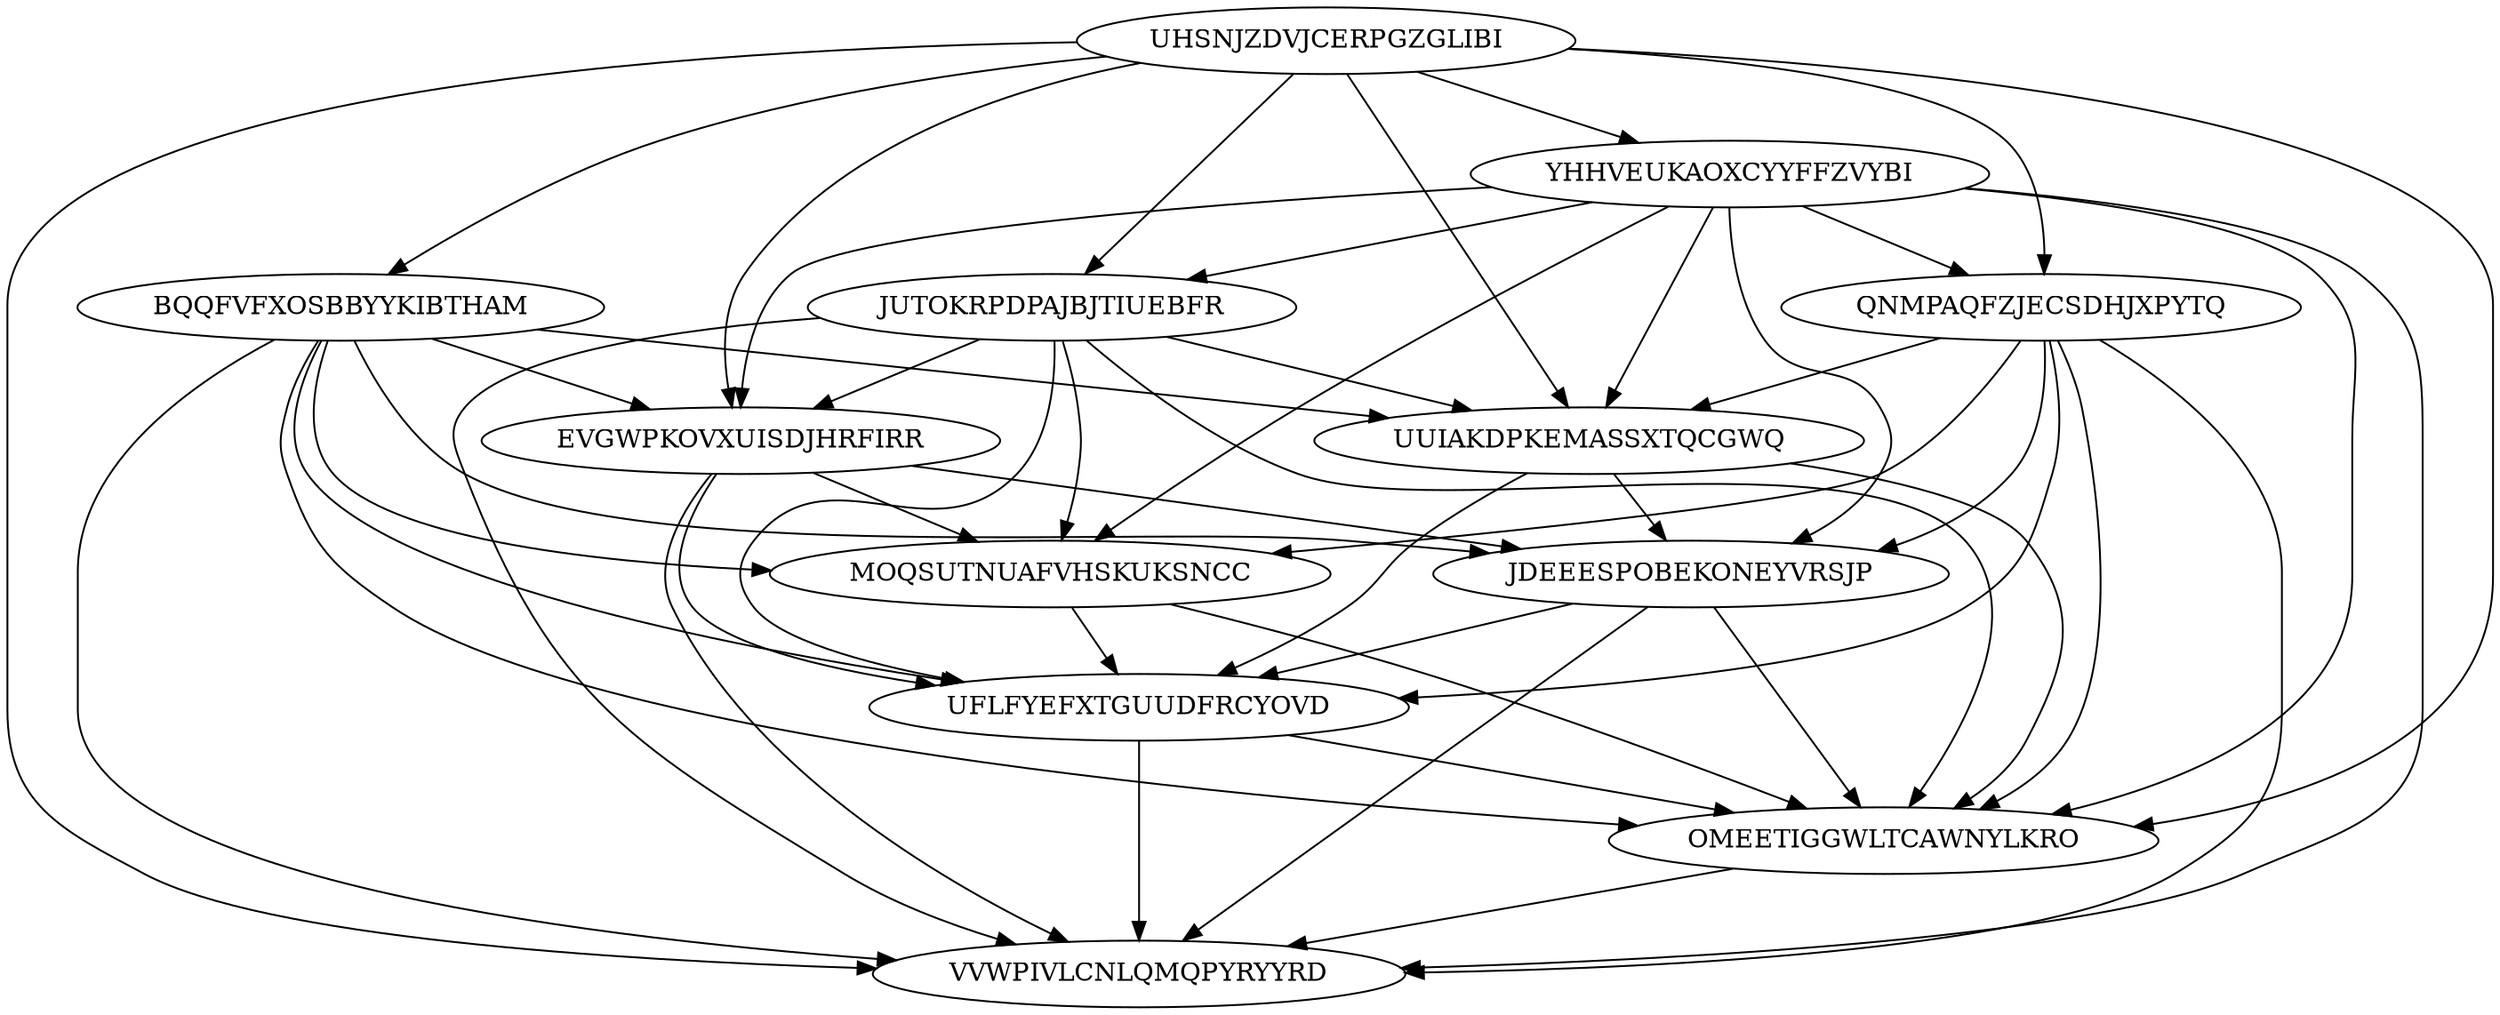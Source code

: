 digraph N12M50 {
	UHSNJZDVJCERPGZGLIBI	[Weight=18];
	YHHVEUKAOXCYYFFZVYBI	[Weight=12];
	BQQFVFXOSBBYYKIBTHAM	[Weight=20];
	JUTOKRPDPAJBJTIUEBFR	[Weight=20];
	QNMPAQFZJECSDHJXPYTQ	[Weight=18];
	UUIAKDPKEMASSXTQCGWQ	[Weight=19];
	EVGWPKOVXUISDJHRFIRR	[Weight=12];
	MOQSUTNUAFVHSKUKSNCC	[Weight=10];
	JDEEESPOBEKONEYVRSJP	[Weight=17];
	UFLFYEFXTGUUDFRCYOVD	[Weight=18];
	OMEETIGGWLTCAWNYLKRO	[Weight=13];
	VVWPIVLCNLQMQPYRYYRD	[Weight=14];
	UHSNJZDVJCERPGZGLIBI -> YHHVEUKAOXCYYFFZVYBI [Weight=16];
	BQQFVFXOSBBYYKIBTHAM -> UFLFYEFXTGUUDFRCYOVD [Weight=20];
	BQQFVFXOSBBYYKIBTHAM -> EVGWPKOVXUISDJHRFIRR [Weight=17];
	EVGWPKOVXUISDJHRFIRR -> VVWPIVLCNLQMQPYRYYRD [Weight=17];
	EVGWPKOVXUISDJHRFIRR -> UFLFYEFXTGUUDFRCYOVD [Weight=15];
	YHHVEUKAOXCYYFFZVYBI -> JUTOKRPDPAJBJTIUEBFR [Weight=12];
	YHHVEUKAOXCYYFFZVYBI -> EVGWPKOVXUISDJHRFIRR [Weight=13];
	JDEEESPOBEKONEYVRSJP -> VVWPIVLCNLQMQPYRYYRD [Weight=16];
	JUTOKRPDPAJBJTIUEBFR -> MOQSUTNUAFVHSKUKSNCC [Weight=20];
	JUTOKRPDPAJBJTIUEBFR -> EVGWPKOVXUISDJHRFIRR [Weight=18];
	QNMPAQFZJECSDHJXPYTQ -> JDEEESPOBEKONEYVRSJP [Weight=12];
	MOQSUTNUAFVHSKUKSNCC -> UFLFYEFXTGUUDFRCYOVD [Weight=14];
	UHSNJZDVJCERPGZGLIBI -> QNMPAQFZJECSDHJXPYTQ [Weight=18];
	UUIAKDPKEMASSXTQCGWQ -> JDEEESPOBEKONEYVRSJP [Weight=12];
	EVGWPKOVXUISDJHRFIRR -> JDEEESPOBEKONEYVRSJP [Weight=20];
	JDEEESPOBEKONEYVRSJP -> OMEETIGGWLTCAWNYLKRO [Weight=20];
	JDEEESPOBEKONEYVRSJP -> UFLFYEFXTGUUDFRCYOVD [Weight=15];
	MOQSUTNUAFVHSKUKSNCC -> OMEETIGGWLTCAWNYLKRO [Weight=15];
	QNMPAQFZJECSDHJXPYTQ -> VVWPIVLCNLQMQPYRYYRD [Weight=14];
	BQQFVFXOSBBYYKIBTHAM -> VVWPIVLCNLQMQPYRYYRD [Weight=10];
	UHSNJZDVJCERPGZGLIBI -> UUIAKDPKEMASSXTQCGWQ [Weight=13];
	UUIAKDPKEMASSXTQCGWQ -> OMEETIGGWLTCAWNYLKRO [Weight=10];
	YHHVEUKAOXCYYFFZVYBI -> MOQSUTNUAFVHSKUKSNCC [Weight=17];
	BQQFVFXOSBBYYKIBTHAM -> MOQSUTNUAFVHSKUKSNCC [Weight=19];
	UHSNJZDVJCERPGZGLIBI -> BQQFVFXOSBBYYKIBTHAM [Weight=10];
	OMEETIGGWLTCAWNYLKRO -> VVWPIVLCNLQMQPYRYYRD [Weight=17];
	UHSNJZDVJCERPGZGLIBI -> OMEETIGGWLTCAWNYLKRO [Weight=17];
	BQQFVFXOSBBYYKIBTHAM -> OMEETIGGWLTCAWNYLKRO [Weight=10];
	QNMPAQFZJECSDHJXPYTQ -> OMEETIGGWLTCAWNYLKRO [Weight=10];
	UHSNJZDVJCERPGZGLIBI -> VVWPIVLCNLQMQPYRYYRD [Weight=12];
	UFLFYEFXTGUUDFRCYOVD -> VVWPIVLCNLQMQPYRYYRD [Weight=10];
	QNMPAQFZJECSDHJXPYTQ -> MOQSUTNUAFVHSKUKSNCC [Weight=13];
	EVGWPKOVXUISDJHRFIRR -> MOQSUTNUAFVHSKUKSNCC [Weight=19];
	JUTOKRPDPAJBJTIUEBFR -> UFLFYEFXTGUUDFRCYOVD [Weight=19];
	YHHVEUKAOXCYYFFZVYBI -> VVWPIVLCNLQMQPYRYYRD [Weight=20];
	QNMPAQFZJECSDHJXPYTQ -> UUIAKDPKEMASSXTQCGWQ [Weight=15];
	YHHVEUKAOXCYYFFZVYBI -> OMEETIGGWLTCAWNYLKRO [Weight=17];
	BQQFVFXOSBBYYKIBTHAM -> UUIAKDPKEMASSXTQCGWQ [Weight=13];
	UUIAKDPKEMASSXTQCGWQ -> UFLFYEFXTGUUDFRCYOVD [Weight=13];
	JUTOKRPDPAJBJTIUEBFR -> VVWPIVLCNLQMQPYRYYRD [Weight=14];
	YHHVEUKAOXCYYFFZVYBI -> UUIAKDPKEMASSXTQCGWQ [Weight=12];
	UFLFYEFXTGUUDFRCYOVD -> OMEETIGGWLTCAWNYLKRO [Weight=11];
	UHSNJZDVJCERPGZGLIBI -> EVGWPKOVXUISDJHRFIRR [Weight=14];
	BQQFVFXOSBBYYKIBTHAM -> JDEEESPOBEKONEYVRSJP [Weight=14];
	YHHVEUKAOXCYYFFZVYBI -> JDEEESPOBEKONEYVRSJP [Weight=18];
	JUTOKRPDPAJBJTIUEBFR -> UUIAKDPKEMASSXTQCGWQ [Weight=14];
	JUTOKRPDPAJBJTIUEBFR -> OMEETIGGWLTCAWNYLKRO [Weight=15];
	QNMPAQFZJECSDHJXPYTQ -> UFLFYEFXTGUUDFRCYOVD [Weight=20];
	YHHVEUKAOXCYYFFZVYBI -> QNMPAQFZJECSDHJXPYTQ [Weight=15];
	UHSNJZDVJCERPGZGLIBI -> JUTOKRPDPAJBJTIUEBFR [Weight=19];
}
